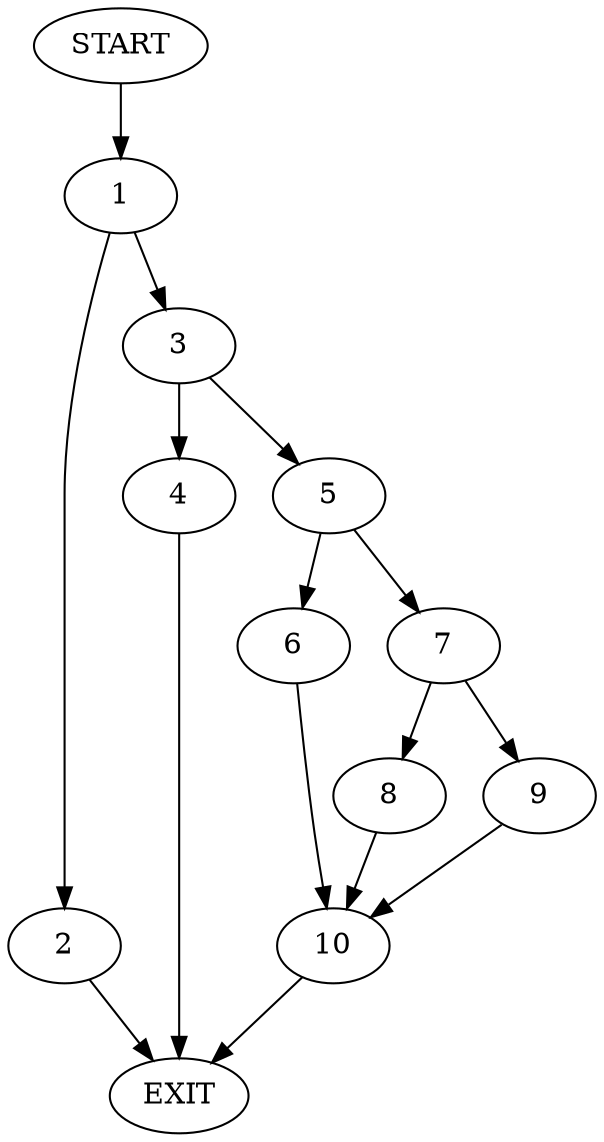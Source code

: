 digraph {
0 [label="START"]
11 [label="EXIT"]
0 -> 1
1 -> 2
1 -> 3
2 -> 11
3 -> 4
3 -> 5
5 -> 6
5 -> 7
4 -> 11
7 -> 8
7 -> 9
6 -> 10
10 -> 11
9 -> 10
8 -> 10
}
